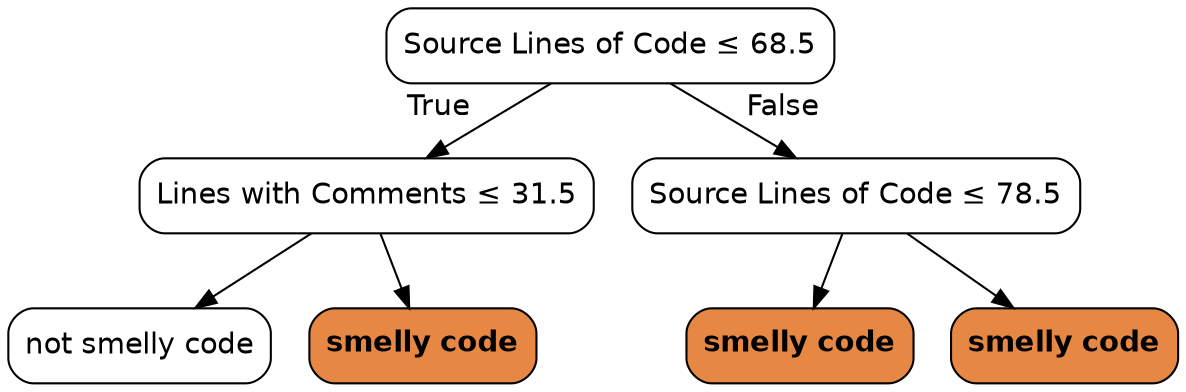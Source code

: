 digraph Tree {
node [color="black", fontname=helvetica, shape=box,  style="filled, rounded", fillcolor="#FFFFFF"];
edge [fontname=helvetica];
0 [label=<Source Lines of Code &le; 68.5>];
1 [label=<Lines with Comments &le; 31.5>];
0 -> 1  [headlabel="True", labelangle=45, labeldistance="2.5"];
3 [label=<not smelly code>];
1 -> 3;
4 [label=<<b>smelly code</b>>, fillcolor="#e68743"];
1 -> 4;
2 [label=<Source Lines of Code &le; 78.5>];
0 -> 2  [headlabel="False", labelangle="-45", labeldistance="2.5"];
5 [label=<<b>smelly code</b>>, fillcolor="#e68743"];
2 -> 5;
6 [label=<<b>smelly code</b>>, fillcolor="#e68743"];
2 -> 6;
}
